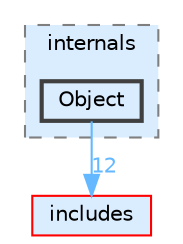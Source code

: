 digraph "lib/internals/Object"
{
 // LATEX_PDF_SIZE
  bgcolor="transparent";
  edge [fontname=Helvetica,fontsize=10,labelfontname=Helvetica,labelfontsize=10];
  node [fontname=Helvetica,fontsize=10,shape=box,height=0.2,width=0.4];
  compound=true
  subgraph clusterdir_b676090d228801dd7ffbbb73657bbc43 {
    graph [ bgcolor="#daedff", pencolor="grey50", label="internals", fontname=Helvetica,fontsize=10 style="filled,dashed", URL="dir_b676090d228801dd7ffbbb73657bbc43.html",tooltip=""]
  dir_f0af6fb66fa0d8303a1fbb852a1aad7d [label="Object", fillcolor="#daedff", color="grey25", style="filled,bold", URL="dir_f0af6fb66fa0d8303a1fbb852a1aad7d.html",tooltip=""];
  }
  dir_09e761304027c904456130627fd4dcf5 [label="includes", fillcolor="#daedff", color="red", style="filled", URL="dir_09e761304027c904456130627fd4dcf5.html",tooltip=""];
  dir_f0af6fb66fa0d8303a1fbb852a1aad7d->dir_09e761304027c904456130627fd4dcf5 [headlabel="12", labeldistance=1.5 headhref="dir_000028_000019.html" href="dir_000028_000019.html" color="steelblue1" fontcolor="steelblue1"];
}
